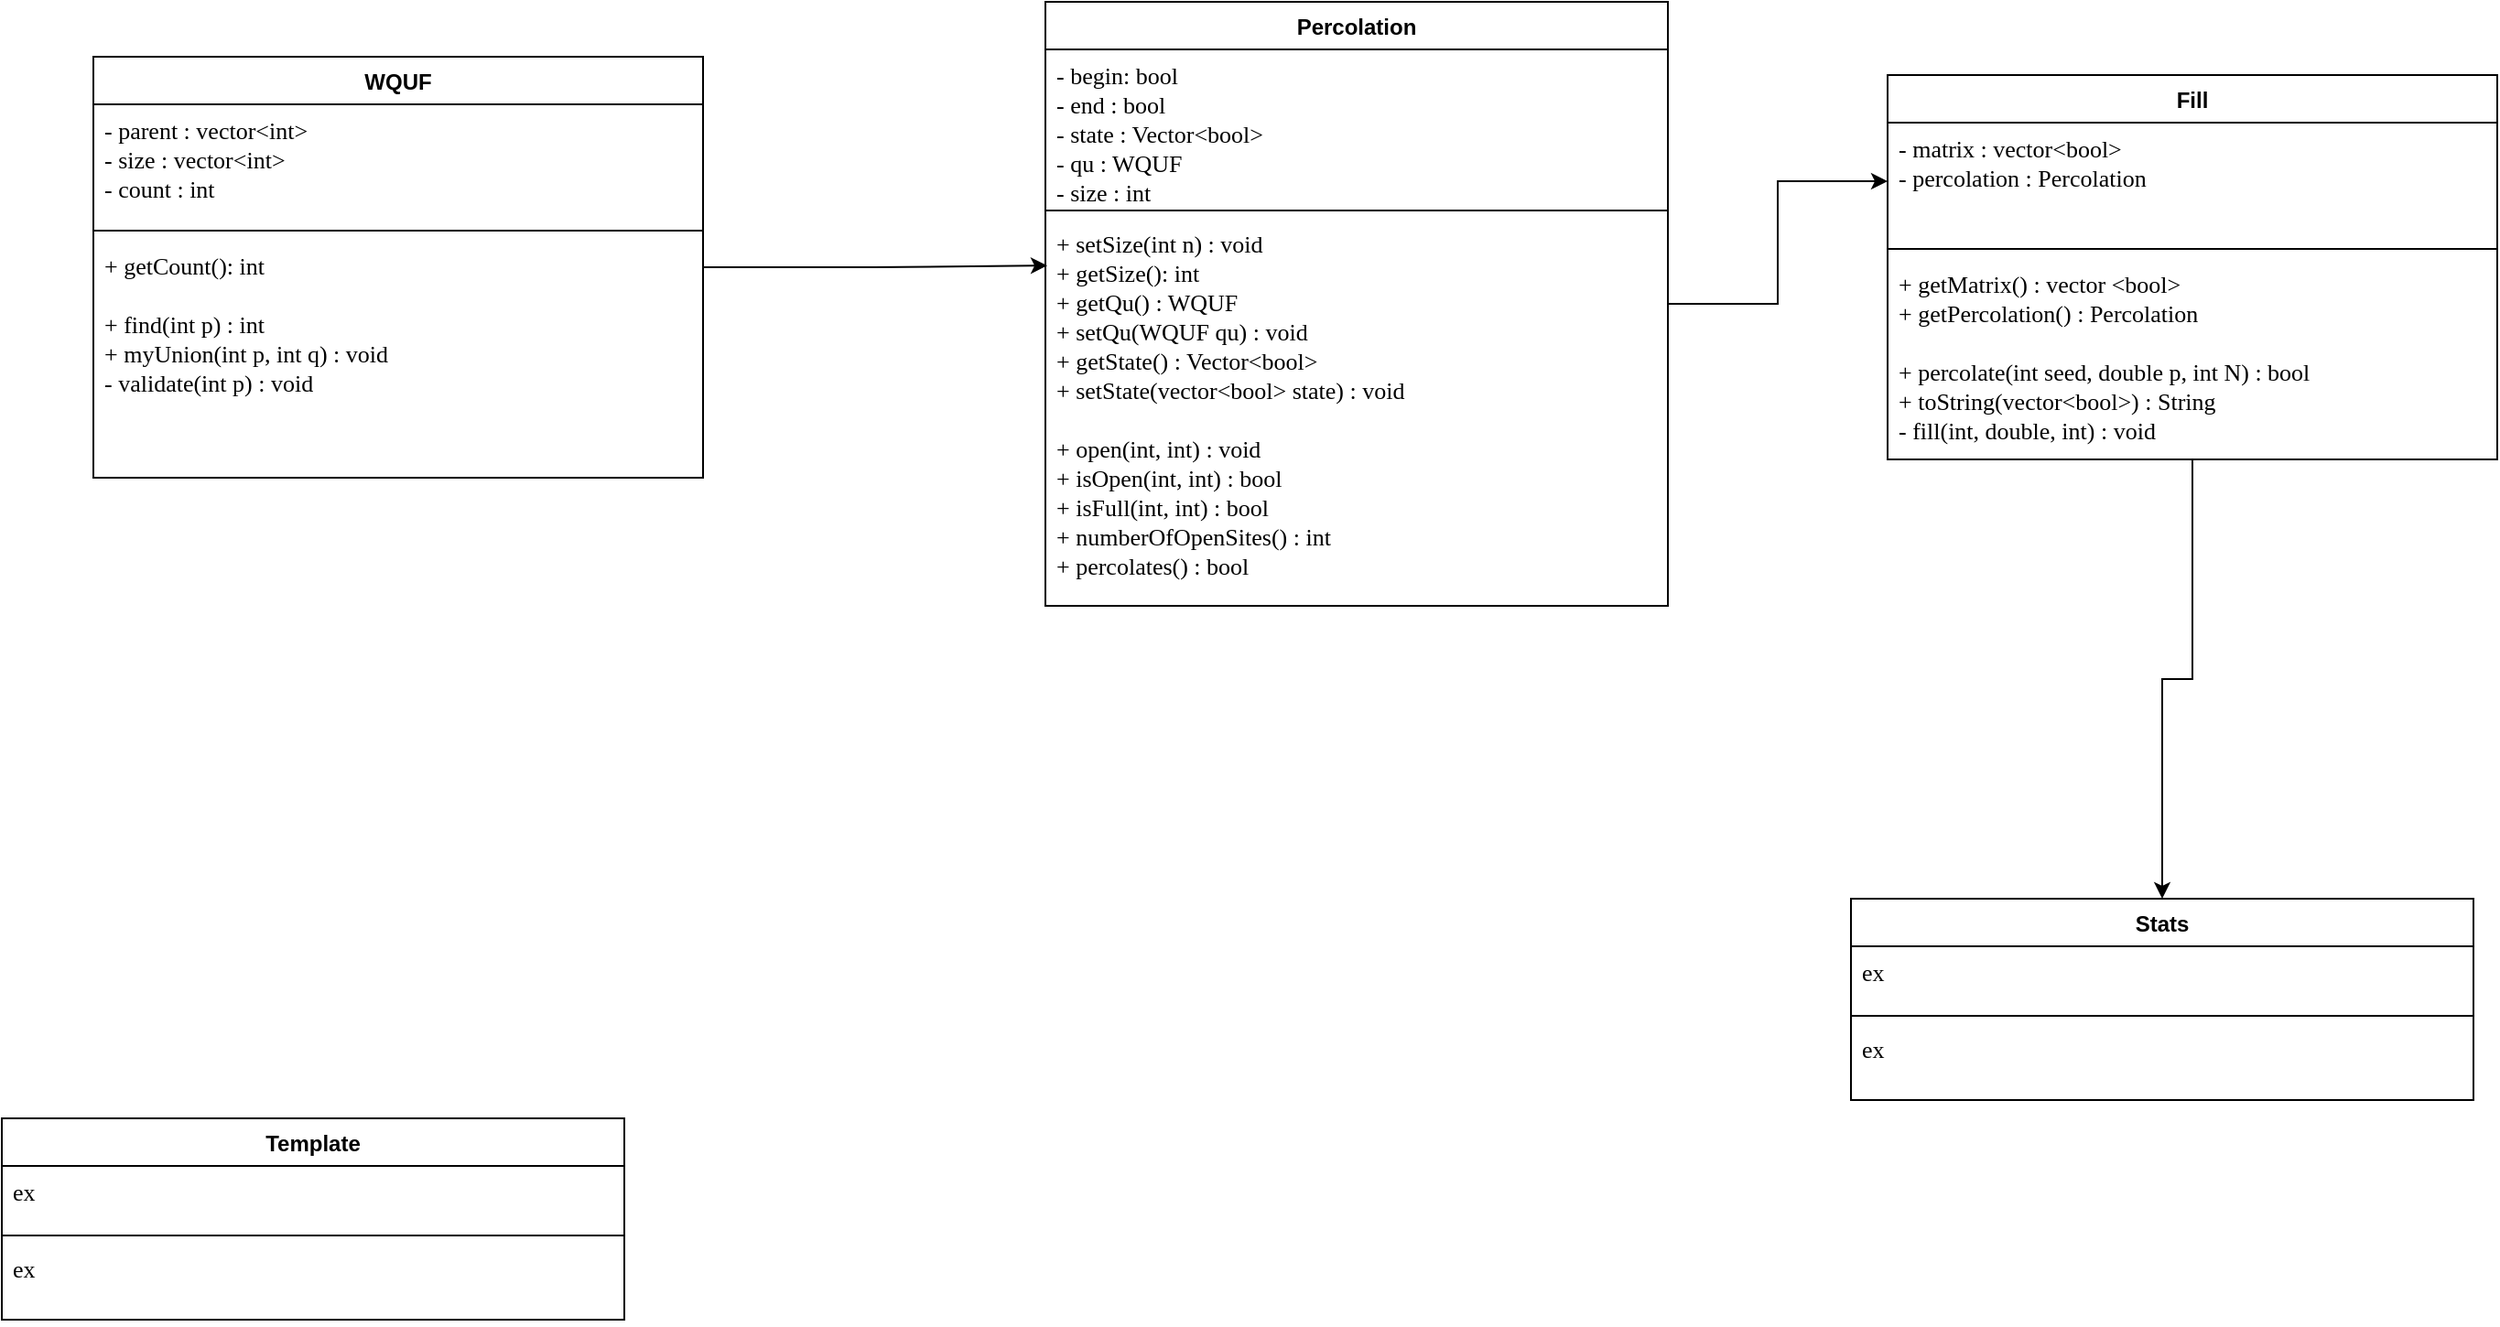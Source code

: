 <mxfile version="18.0.6" type="github">
  <diagram id="e-AhScZhy8xBjRuxg0bS" name="Page-1">
    <mxGraphModel dx="1662" dy="786" grid="1" gridSize="10" guides="1" tooltips="1" connect="1" arrows="1" fold="1" page="1" pageScale="1" pageWidth="827" pageHeight="1169" math="0" shadow="0">
      <root>
        <mxCell id="0" />
        <mxCell id="1" parent="0" />
        <mxCell id="m-KJG37gAIYhja9IOtr4-7" style="edgeStyle=orthogonalEdgeStyle;rounded=0;orthogonalLoop=1;jettySize=auto;html=1;entryX=0;entryY=0.5;entryDx=0;entryDy=0;" edge="1" parent="1" source="YMJT6hf8rE6V5UJdb0HS-1" target="J9_uOQrMZEBSI9weUaFu-9">
          <mxGeometry relative="1" as="geometry" />
        </mxCell>
        <mxCell id="YMJT6hf8rE6V5UJdb0HS-1" value="Percolation&#xa;" style="swimlane;fontStyle=1;align=center;verticalAlign=top;childLayout=stackLayout;horizontal=1;startSize=26;horizontalStack=0;resizeParent=1;resizeParentMax=0;resizeLast=0;collapsible=1;marginBottom=0;" parent="1" vertex="1">
          <mxGeometry x="610" y="70" width="340" height="330" as="geometry">
            <mxRectangle x="130" y="120" width="100" height="26" as="alternateBounds" />
          </mxGeometry>
        </mxCell>
        <mxCell id="YMJT6hf8rE6V5UJdb0HS-2" value="- begin: bool  &#xa;- end : bool &#xa;- state : Vector&lt;bool&gt;&#xa;- qu : WQUF&#xa;- size : int " style="text;strokeColor=none;fillColor=none;align=left;verticalAlign=top;spacingLeft=4;spacingRight=4;overflow=hidden;rotatable=0;points=[[0,0.5],[1,0.5]];portConstraint=eastwest;fontFamily=Verdana;fontSize=13;" parent="YMJT6hf8rE6V5UJdb0HS-1" vertex="1">
          <mxGeometry y="26" width="340" height="84" as="geometry" />
        </mxCell>
        <mxCell id="YMJT6hf8rE6V5UJdb0HS-3" value="" style="line;strokeWidth=1;fillColor=none;align=left;verticalAlign=middle;spacingTop=-1;spacingLeft=3;spacingRight=3;rotatable=0;labelPosition=right;points=[];portConstraint=eastwest;" parent="YMJT6hf8rE6V5UJdb0HS-1" vertex="1">
          <mxGeometry y="110" width="340" height="8" as="geometry" />
        </mxCell>
        <mxCell id="YMJT6hf8rE6V5UJdb0HS-4" value="+ setSize(int n) : void &#xa;+ getSize(): int&#xa;+ getQu() : WQUF&#xa;+ setQu(WQUF qu) : void &#xa;+ getState() : Vector&lt;bool&gt;&#xa;+ setState(vector&lt;bool&gt; state) : void&#xa; &#xa;+ open(int, int) : void &#xa;+ isOpen(int, int) : bool &#xa;+ isFull(int, int) : bool &#xa;+ numberOfOpenSites() : int &#xa;+ percolates() : bool " style="text;strokeColor=none;fillColor=none;align=left;verticalAlign=top;spacingLeft=4;spacingRight=4;overflow=hidden;rotatable=0;points=[[0,0.5],[1,0.5]];portConstraint=eastwest;fontSize=13;fontFamily=Verdana;" parent="YMJT6hf8rE6V5UJdb0HS-1" vertex="1">
          <mxGeometry y="118" width="340" height="212" as="geometry" />
        </mxCell>
        <mxCell id="J9_uOQrMZEBSI9weUaFu-1" value="Template" style="swimlane;fontStyle=1;align=center;verticalAlign=top;childLayout=stackLayout;horizontal=1;startSize=26;horizontalStack=0;resizeParent=1;resizeParentMax=0;resizeLast=0;collapsible=1;marginBottom=0;" parent="1" vertex="1">
          <mxGeometry x="40" y="680" width="340" height="110" as="geometry">
            <mxRectangle x="130" y="120" width="100" height="26" as="alternateBounds" />
          </mxGeometry>
        </mxCell>
        <mxCell id="J9_uOQrMZEBSI9weUaFu-2" value="ex" style="text;strokeColor=none;fillColor=none;align=left;verticalAlign=top;spacingLeft=4;spacingRight=4;overflow=hidden;rotatable=0;points=[[0,0.5],[1,0.5]];portConstraint=eastwest;fontFamily=Verdana;fontSize=13;" parent="J9_uOQrMZEBSI9weUaFu-1" vertex="1">
          <mxGeometry y="26" width="340" height="34" as="geometry" />
        </mxCell>
        <mxCell id="J9_uOQrMZEBSI9weUaFu-3" value="" style="line;strokeWidth=1;fillColor=none;align=left;verticalAlign=middle;spacingTop=-1;spacingLeft=3;spacingRight=3;rotatable=0;labelPosition=right;points=[];portConstraint=eastwest;" parent="J9_uOQrMZEBSI9weUaFu-1" vertex="1">
          <mxGeometry y="60" width="340" height="8" as="geometry" />
        </mxCell>
        <mxCell id="J9_uOQrMZEBSI9weUaFu-4" value="ex" style="text;strokeColor=none;fillColor=none;align=left;verticalAlign=top;spacingLeft=4;spacingRight=4;overflow=hidden;rotatable=0;points=[[0,0.5],[1,0.5]];portConstraint=eastwest;fontSize=13;fontFamily=Verdana;" parent="J9_uOQrMZEBSI9weUaFu-1" vertex="1">
          <mxGeometry y="68" width="340" height="42" as="geometry" />
        </mxCell>
        <mxCell id="m-KJG37gAIYhja9IOtr4-12" style="edgeStyle=orthogonalEdgeStyle;rounded=0;orthogonalLoop=1;jettySize=auto;html=1;" edge="1" parent="1" source="J9_uOQrMZEBSI9weUaFu-8" target="m-KJG37gAIYhja9IOtr4-8">
          <mxGeometry relative="1" as="geometry" />
        </mxCell>
        <mxCell id="J9_uOQrMZEBSI9weUaFu-8" value="Fill" style="swimlane;fontStyle=1;align=center;verticalAlign=top;childLayout=stackLayout;horizontal=1;startSize=26;horizontalStack=0;resizeParent=1;resizeParentMax=0;resizeLast=0;collapsible=1;marginBottom=0;" parent="1" vertex="1">
          <mxGeometry x="1070" y="110" width="333" height="210" as="geometry">
            <mxRectangle x="487" y="90" width="100" height="26" as="alternateBounds" />
          </mxGeometry>
        </mxCell>
        <mxCell id="J9_uOQrMZEBSI9weUaFu-9" value="- matrix : vector&lt;bool&gt;&#xa;- percolation : Percolation" style="text;strokeColor=none;fillColor=none;align=left;verticalAlign=top;spacingLeft=4;spacingRight=4;overflow=hidden;rotatable=0;points=[[0,0.5],[1,0.5]];portConstraint=eastwest;fontFamily=Verdana;fontSize=13;" parent="J9_uOQrMZEBSI9weUaFu-8" vertex="1">
          <mxGeometry y="26" width="333" height="64" as="geometry" />
        </mxCell>
        <mxCell id="J9_uOQrMZEBSI9weUaFu-10" value="" style="line;strokeWidth=1;fillColor=none;align=left;verticalAlign=middle;spacingTop=-1;spacingLeft=3;spacingRight=3;rotatable=0;labelPosition=right;points=[];portConstraint=eastwest;" parent="J9_uOQrMZEBSI9weUaFu-8" vertex="1">
          <mxGeometry y="90" width="333" height="10" as="geometry" />
        </mxCell>
        <mxCell id="J9_uOQrMZEBSI9weUaFu-11" value="+ getMatrix() : vector &lt;bool&gt;&#xa;+ getPercolation() : Percolation&#xa;&#xa;+ percolate(int seed, double p, int N) : bool&#xa;+ toString(vector&lt;bool&gt;) : String&#xa;- fill(int, double, int) : void" style="text;strokeColor=none;fillColor=none;align=left;verticalAlign=top;spacingLeft=4;spacingRight=4;overflow=hidden;rotatable=0;points=[[0,0.5],[1,0.5]];portConstraint=eastwest;fontSize=13;fontFamily=Verdana;" parent="J9_uOQrMZEBSI9weUaFu-8" vertex="1">
          <mxGeometry y="100" width="333" height="110" as="geometry" />
        </mxCell>
        <mxCell id="m-KJG37gAIYhja9IOtr4-5" style="edgeStyle=orthogonalEdgeStyle;rounded=0;orthogonalLoop=1;jettySize=auto;html=1;entryX=0.003;entryY=0.123;entryDx=0;entryDy=0;entryPerimeter=0;" edge="1" parent="1" source="m-KJG37gAIYhja9IOtr4-1" target="YMJT6hf8rE6V5UJdb0HS-4">
          <mxGeometry relative="1" as="geometry" />
        </mxCell>
        <mxCell id="m-KJG37gAIYhja9IOtr4-1" value="WQUF" style="swimlane;fontStyle=1;align=center;verticalAlign=top;childLayout=stackLayout;horizontal=1;startSize=26;horizontalStack=0;resizeParent=1;resizeParentMax=0;resizeLast=0;collapsible=1;marginBottom=0;" vertex="1" parent="1">
          <mxGeometry x="90" y="100" width="333" height="230" as="geometry">
            <mxRectangle x="487" y="90" width="100" height="26" as="alternateBounds" />
          </mxGeometry>
        </mxCell>
        <mxCell id="m-KJG37gAIYhja9IOtr4-2" value="- parent : vector&lt;int&gt;&#xa;- size : vector&lt;int&gt;&#xa;- count : int" style="text;strokeColor=none;fillColor=none;align=left;verticalAlign=top;spacingLeft=4;spacingRight=4;overflow=hidden;rotatable=0;points=[[0,0.5],[1,0.5]];portConstraint=eastwest;fontFamily=Verdana;fontSize=13;" vertex="1" parent="m-KJG37gAIYhja9IOtr4-1">
          <mxGeometry y="26" width="333" height="64" as="geometry" />
        </mxCell>
        <mxCell id="m-KJG37gAIYhja9IOtr4-3" value="" style="line;strokeWidth=1;fillColor=none;align=left;verticalAlign=middle;spacingTop=-1;spacingLeft=3;spacingRight=3;rotatable=0;labelPosition=right;points=[];portConstraint=eastwest;" vertex="1" parent="m-KJG37gAIYhja9IOtr4-1">
          <mxGeometry y="90" width="333" height="10" as="geometry" />
        </mxCell>
        <mxCell id="m-KJG37gAIYhja9IOtr4-4" value="+ getCount(): int&#xa;&#xa;+ find(int p) : int&#xa;+ myUnion(int p, int q) : void&#xa;- validate(int p) : void" style="text;strokeColor=none;fillColor=none;align=left;verticalAlign=top;spacingLeft=4;spacingRight=4;overflow=hidden;rotatable=0;points=[[0,0.5],[1,0.5]];portConstraint=eastwest;fontSize=13;fontFamily=Verdana;" vertex="1" parent="m-KJG37gAIYhja9IOtr4-1">
          <mxGeometry y="100" width="333" height="130" as="geometry" />
        </mxCell>
        <mxCell id="m-KJG37gAIYhja9IOtr4-8" value="Stats" style="swimlane;fontStyle=1;align=center;verticalAlign=top;childLayout=stackLayout;horizontal=1;startSize=26;horizontalStack=0;resizeParent=1;resizeParentMax=0;resizeLast=0;collapsible=1;marginBottom=0;" vertex="1" parent="1">
          <mxGeometry x="1050" y="560" width="340" height="110" as="geometry">
            <mxRectangle x="130" y="120" width="100" height="26" as="alternateBounds" />
          </mxGeometry>
        </mxCell>
        <mxCell id="m-KJG37gAIYhja9IOtr4-9" value="ex" style="text;strokeColor=none;fillColor=none;align=left;verticalAlign=top;spacingLeft=4;spacingRight=4;overflow=hidden;rotatable=0;points=[[0,0.5],[1,0.5]];portConstraint=eastwest;fontFamily=Verdana;fontSize=13;" vertex="1" parent="m-KJG37gAIYhja9IOtr4-8">
          <mxGeometry y="26" width="340" height="34" as="geometry" />
        </mxCell>
        <mxCell id="m-KJG37gAIYhja9IOtr4-10" value="" style="line;strokeWidth=1;fillColor=none;align=left;verticalAlign=middle;spacingTop=-1;spacingLeft=3;spacingRight=3;rotatable=0;labelPosition=right;points=[];portConstraint=eastwest;" vertex="1" parent="m-KJG37gAIYhja9IOtr4-8">
          <mxGeometry y="60" width="340" height="8" as="geometry" />
        </mxCell>
        <mxCell id="m-KJG37gAIYhja9IOtr4-11" value="ex" style="text;strokeColor=none;fillColor=none;align=left;verticalAlign=top;spacingLeft=4;spacingRight=4;overflow=hidden;rotatable=0;points=[[0,0.5],[1,0.5]];portConstraint=eastwest;fontSize=13;fontFamily=Verdana;" vertex="1" parent="m-KJG37gAIYhja9IOtr4-8">
          <mxGeometry y="68" width="340" height="42" as="geometry" />
        </mxCell>
      </root>
    </mxGraphModel>
  </diagram>
</mxfile>
